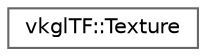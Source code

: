 digraph "Graphical Class Hierarchy"
{
 // LATEX_PDF_SIZE
  bgcolor="transparent";
  edge [fontname=Helvetica,fontsize=10,labelfontname=Helvetica,labelfontsize=10];
  node [fontname=Helvetica,fontsize=10,shape=box,height=0.2,width=0.4];
  rankdir="LR";
  Node0 [id="Node000000",label="vkglTF::Texture",height=0.2,width=0.4,color="grey40", fillcolor="white", style="filled",URL="$classvkgl_t_f_1_1_texture.html",tooltip=" "];
}
